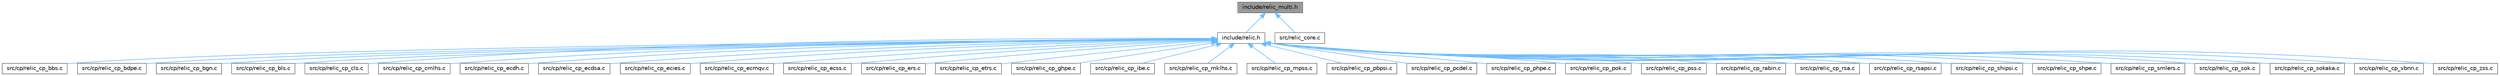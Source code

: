 digraph "include/relic_multi.h"
{
 // LATEX_PDF_SIZE
  bgcolor="transparent";
  edge [fontname=Helvetica,fontsize=10,labelfontname=Helvetica,labelfontsize=10];
  node [fontname=Helvetica,fontsize=10,shape=box,height=0.2,width=0.4];
  Node1 [id="Node000001",label="include/relic_multi.h",height=0.2,width=0.4,color="gray40", fillcolor="grey60", style="filled", fontcolor="black",tooltip=" "];
  Node1 -> Node2 [id="edge1_Node000001_Node000002",dir="back",color="steelblue1",style="solid",tooltip=" "];
  Node2 [id="Node000002",label="include/relic.h",height=0.2,width=0.4,color="grey40", fillcolor="white", style="filled",URL="$d0/d17/relic_8h.html",tooltip=" "];
  Node2 -> Node3 [id="edge2_Node000002_Node000003",dir="back",color="steelblue1",style="solid",tooltip=" "];
  Node3 [id="Node000003",label="src/cp/relic_cp_bbs.c",height=0.2,width=0.4,color="grey40", fillcolor="white", style="filled",URL="$da/d1b/relic__cp__bbs_8c.html",tooltip=" "];
  Node2 -> Node4 [id="edge3_Node000002_Node000004",dir="back",color="steelblue1",style="solid",tooltip=" "];
  Node4 [id="Node000004",label="src/cp/relic_cp_bdpe.c",height=0.2,width=0.4,color="grey40", fillcolor="white", style="filled",URL="$d7/d40/relic__cp__bdpe_8c.html",tooltip=" "];
  Node2 -> Node5 [id="edge4_Node000002_Node000005",dir="back",color="steelblue1",style="solid",tooltip=" "];
  Node5 [id="Node000005",label="src/cp/relic_cp_bgn.c",height=0.2,width=0.4,color="grey40", fillcolor="white", style="filled",URL="$d8/de3/relic__cp__bgn_8c.html",tooltip=" "];
  Node2 -> Node6 [id="edge5_Node000002_Node000006",dir="back",color="steelblue1",style="solid",tooltip=" "];
  Node6 [id="Node000006",label="src/cp/relic_cp_bls.c",height=0.2,width=0.4,color="grey40", fillcolor="white", style="filled",URL="$d7/dda/relic__cp__bls_8c.html",tooltip=" "];
  Node2 -> Node7 [id="edge6_Node000002_Node000007",dir="back",color="steelblue1",style="solid",tooltip=" "];
  Node7 [id="Node000007",label="src/cp/relic_cp_cls.c",height=0.2,width=0.4,color="grey40", fillcolor="white", style="filled",URL="$d8/d31/relic__cp__cls_8c.html",tooltip=" "];
  Node2 -> Node8 [id="edge7_Node000002_Node000008",dir="back",color="steelblue1",style="solid",tooltip=" "];
  Node8 [id="Node000008",label="src/cp/relic_cp_cmlhs.c",height=0.2,width=0.4,color="grey40", fillcolor="white", style="filled",URL="$d4/d7b/relic__cp__cmlhs_8c.html",tooltip=" "];
  Node2 -> Node9 [id="edge8_Node000002_Node000009",dir="back",color="steelblue1",style="solid",tooltip=" "];
  Node9 [id="Node000009",label="src/cp/relic_cp_ecdh.c",height=0.2,width=0.4,color="grey40", fillcolor="white", style="filled",URL="$d5/dce/relic__cp__ecdh_8c.html",tooltip=" "];
  Node2 -> Node10 [id="edge9_Node000002_Node000010",dir="back",color="steelblue1",style="solid",tooltip=" "];
  Node10 [id="Node000010",label="src/cp/relic_cp_ecdsa.c",height=0.2,width=0.4,color="grey40", fillcolor="white", style="filled",URL="$d0/d80/relic__cp__ecdsa_8c.html",tooltip=" "];
  Node2 -> Node11 [id="edge10_Node000002_Node000011",dir="back",color="steelblue1",style="solid",tooltip=" "];
  Node11 [id="Node000011",label="src/cp/relic_cp_ecies.c",height=0.2,width=0.4,color="grey40", fillcolor="white", style="filled",URL="$df/dd4/relic__cp__ecies_8c.html",tooltip=" "];
  Node2 -> Node12 [id="edge11_Node000002_Node000012",dir="back",color="steelblue1",style="solid",tooltip=" "];
  Node12 [id="Node000012",label="src/cp/relic_cp_ecmqv.c",height=0.2,width=0.4,color="grey40", fillcolor="white", style="filled",URL="$da/d1e/relic__cp__ecmqv_8c.html",tooltip=" "];
  Node2 -> Node13 [id="edge12_Node000002_Node000013",dir="back",color="steelblue1",style="solid",tooltip=" "];
  Node13 [id="Node000013",label="src/cp/relic_cp_ecss.c",height=0.2,width=0.4,color="grey40", fillcolor="white", style="filled",URL="$d4/d4c/relic__cp__ecss_8c.html",tooltip=" "];
  Node2 -> Node14 [id="edge13_Node000002_Node000014",dir="back",color="steelblue1",style="solid",tooltip=" "];
  Node14 [id="Node000014",label="src/cp/relic_cp_ers.c",height=0.2,width=0.4,color="grey40", fillcolor="white", style="filled",URL="$de/d80/relic__cp__ers_8c.html",tooltip=" "];
  Node2 -> Node15 [id="edge14_Node000002_Node000015",dir="back",color="steelblue1",style="solid",tooltip=" "];
  Node15 [id="Node000015",label="src/cp/relic_cp_etrs.c",height=0.2,width=0.4,color="grey40", fillcolor="white", style="filled",URL="$dd/d39/relic__cp__etrs_8c.html",tooltip=" "];
  Node2 -> Node16 [id="edge15_Node000002_Node000016",dir="back",color="steelblue1",style="solid",tooltip=" "];
  Node16 [id="Node000016",label="src/cp/relic_cp_ghpe.c",height=0.2,width=0.4,color="grey40", fillcolor="white", style="filled",URL="$dc/d7e/relic__cp__ghpe_8c.html",tooltip=" "];
  Node2 -> Node17 [id="edge16_Node000002_Node000017",dir="back",color="steelblue1",style="solid",tooltip=" "];
  Node17 [id="Node000017",label="src/cp/relic_cp_ibe.c",height=0.2,width=0.4,color="grey40", fillcolor="white", style="filled",URL="$d1/dd3/relic__cp__ibe_8c.html",tooltip=" "];
  Node2 -> Node18 [id="edge17_Node000002_Node000018",dir="back",color="steelblue1",style="solid",tooltip=" "];
  Node18 [id="Node000018",label="src/cp/relic_cp_mklhs.c",height=0.2,width=0.4,color="grey40", fillcolor="white", style="filled",URL="$da/d1c/relic__cp__mklhs_8c.html",tooltip=" "];
  Node2 -> Node19 [id="edge18_Node000002_Node000019",dir="back",color="steelblue1",style="solid",tooltip=" "];
  Node19 [id="Node000019",label="src/cp/relic_cp_mpss.c",height=0.2,width=0.4,color="grey40", fillcolor="white", style="filled",URL="$da/da7/relic__cp__mpss_8c.html",tooltip=" "];
  Node2 -> Node20 [id="edge19_Node000002_Node000020",dir="back",color="steelblue1",style="solid",tooltip=" "];
  Node20 [id="Node000020",label="src/cp/relic_cp_pbpsi.c",height=0.2,width=0.4,color="grey40", fillcolor="white", style="filled",URL="$db/d16/relic__cp__pbpsi_8c.html",tooltip=" "];
  Node2 -> Node21 [id="edge20_Node000002_Node000021",dir="back",color="steelblue1",style="solid",tooltip=" "];
  Node21 [id="Node000021",label="src/cp/relic_cp_pcdel.c",height=0.2,width=0.4,color="grey40", fillcolor="white", style="filled",URL="$da/dc2/relic__cp__pcdel_8c.html",tooltip=" "];
  Node2 -> Node22 [id="edge21_Node000002_Node000022",dir="back",color="steelblue1",style="solid",tooltip=" "];
  Node22 [id="Node000022",label="src/cp/relic_cp_phpe.c",height=0.2,width=0.4,color="grey40", fillcolor="white", style="filled",URL="$d4/de6/relic__cp__phpe_8c.html",tooltip=" "];
  Node2 -> Node23 [id="edge22_Node000002_Node000023",dir="back",color="steelblue1",style="solid",tooltip=" "];
  Node23 [id="Node000023",label="src/cp/relic_cp_pok.c",height=0.2,width=0.4,color="grey40", fillcolor="white", style="filled",URL="$d1/daa/relic__cp__pok_8c.html",tooltip=" "];
  Node2 -> Node24 [id="edge23_Node000002_Node000024",dir="back",color="steelblue1",style="solid",tooltip=" "];
  Node24 [id="Node000024",label="src/cp/relic_cp_pss.c",height=0.2,width=0.4,color="grey40", fillcolor="white", style="filled",URL="$d2/dbf/relic__cp__pss_8c.html",tooltip=" "];
  Node2 -> Node25 [id="edge24_Node000002_Node000025",dir="back",color="steelblue1",style="solid",tooltip=" "];
  Node25 [id="Node000025",label="src/cp/relic_cp_rabin.c",height=0.2,width=0.4,color="grey40", fillcolor="white", style="filled",URL="$d6/d1d/relic__cp__rabin_8c.html",tooltip=" "];
  Node2 -> Node26 [id="edge25_Node000002_Node000026",dir="back",color="steelblue1",style="solid",tooltip=" "];
  Node26 [id="Node000026",label="src/cp/relic_cp_rsa.c",height=0.2,width=0.4,color="grey40", fillcolor="white", style="filled",URL="$d0/d6e/relic__cp__rsa_8c.html",tooltip=" "];
  Node2 -> Node27 [id="edge26_Node000002_Node000027",dir="back",color="steelblue1",style="solid",tooltip=" "];
  Node27 [id="Node000027",label="src/cp/relic_cp_rsapsi.c",height=0.2,width=0.4,color="grey40", fillcolor="white", style="filled",URL="$d0/d3c/relic__cp__rsapsi_8c.html",tooltip=" "];
  Node2 -> Node28 [id="edge27_Node000002_Node000028",dir="back",color="steelblue1",style="solid",tooltip=" "];
  Node28 [id="Node000028",label="src/cp/relic_cp_shipsi.c",height=0.2,width=0.4,color="grey40", fillcolor="white", style="filled",URL="$df/d42/relic__cp__shipsi_8c.html",tooltip=" "];
  Node2 -> Node29 [id="edge28_Node000002_Node000029",dir="back",color="steelblue1",style="solid",tooltip=" "];
  Node29 [id="Node000029",label="src/cp/relic_cp_shpe.c",height=0.2,width=0.4,color="grey40", fillcolor="white", style="filled",URL="$d1/d29/relic__cp__shpe_8c.html",tooltip=" "];
  Node2 -> Node30 [id="edge29_Node000002_Node000030",dir="back",color="steelblue1",style="solid",tooltip=" "];
  Node30 [id="Node000030",label="src/cp/relic_cp_smlers.c",height=0.2,width=0.4,color="grey40", fillcolor="white", style="filled",URL="$d3/dc7/relic__cp__smlers_8c.html",tooltip=" "];
  Node2 -> Node31 [id="edge30_Node000002_Node000031",dir="back",color="steelblue1",style="solid",tooltip=" "];
  Node31 [id="Node000031",label="src/cp/relic_cp_sok.c",height=0.2,width=0.4,color="grey40", fillcolor="white", style="filled",URL="$d5/da9/relic__cp__sok_8c.html",tooltip=" "];
  Node2 -> Node32 [id="edge31_Node000002_Node000032",dir="back",color="steelblue1",style="solid",tooltip=" "];
  Node32 [id="Node000032",label="src/cp/relic_cp_sokaka.c",height=0.2,width=0.4,color="grey40", fillcolor="white", style="filled",URL="$db/da0/relic__cp__sokaka_8c.html",tooltip=" "];
  Node2 -> Node33 [id="edge32_Node000002_Node000033",dir="back",color="steelblue1",style="solid",tooltip=" "];
  Node33 [id="Node000033",label="src/cp/relic_cp_vbnn.c",height=0.2,width=0.4,color="grey40", fillcolor="white", style="filled",URL="$d1/dbe/relic__cp__vbnn_8c.html",tooltip=" "];
  Node2 -> Node34 [id="edge33_Node000002_Node000034",dir="back",color="steelblue1",style="solid",tooltip=" "];
  Node34 [id="Node000034",label="src/cp/relic_cp_zss.c",height=0.2,width=0.4,color="grey40", fillcolor="white", style="filled",URL="$de/de8/relic__cp__zss_8c.html",tooltip=" "];
  Node1 -> Node35 [id="edge34_Node000001_Node000035",dir="back",color="steelblue1",style="solid",tooltip=" "];
  Node35 [id="Node000035",label="src/relic_core.c",height=0.2,width=0.4,color="grey40", fillcolor="white", style="filled",URL="$db/d4a/relic__core_8c.html",tooltip=" "];
}
